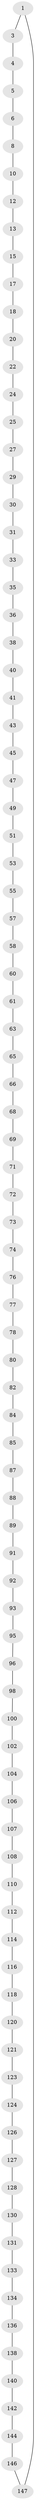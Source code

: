 // original degree distribution, {2: 1.0}
// Generated by graph-tools (version 1.1) at 2025/11/02/27/25 16:11:39]
// undirected, 91 vertices, 91 edges
graph export_dot {
graph [start="1"]
  node [color=gray90,style=filled];
  1 [super="+2"];
  3;
  4;
  5;
  6 [super="+7"];
  8 [super="+9"];
  10 [super="+11"];
  12;
  13 [super="+14"];
  15 [super="+16"];
  17;
  18 [super="+19"];
  20 [super="+21"];
  22 [super="+23"];
  24;
  25 [super="+26"];
  27 [super="+28"];
  29;
  30;
  31 [super="+32"];
  33 [super="+34"];
  35;
  36 [super="+37"];
  38 [super="+39"];
  40;
  41 [super="+42"];
  43 [super="+44"];
  45 [super="+46"];
  47 [super="+48"];
  49 [super="+50"];
  51 [super="+52"];
  53 [super="+54"];
  55 [super="+56"];
  57;
  58 [super="+59"];
  60;
  61 [super="+62"];
  63 [super="+64"];
  65;
  66 [super="+67"];
  68;
  69 [super="+70"];
  71;
  72;
  73;
  74 [super="+75"];
  76;
  77;
  78 [super="+79"];
  80 [super="+81"];
  82 [super="+83"];
  84;
  85 [super="+86"];
  87;
  88;
  89 [super="+90"];
  91;
  92;
  93 [super="+94"];
  95;
  96 [super="+97"];
  98 [super="+99"];
  100 [super="+101"];
  102 [super="+103"];
  104 [super="+105"];
  106;
  107;
  108 [super="+109"];
  110 [super="+111"];
  112 [super="+113"];
  114 [super="+115"];
  116 [super="+117"];
  118 [super="+119"];
  120;
  121 [super="+122"];
  123;
  124 [super="+125"];
  126;
  127;
  128 [super="+129"];
  130;
  131 [super="+132"];
  133;
  134 [super="+135"];
  136 [super="+137"];
  138 [super="+139"];
  140 [super="+141"];
  142 [super="+143"];
  144 [super="+145"];
  146;
  147 [super="+148"];
  1 -- 147;
  1 -- 3;
  3 -- 4;
  4 -- 5;
  5 -- 6;
  6 -- 8;
  8 -- 10;
  10 -- 12;
  12 -- 13;
  13 -- 15;
  15 -- 17;
  17 -- 18;
  18 -- 20;
  20 -- 22;
  22 -- 24;
  24 -- 25;
  25 -- 27;
  27 -- 29;
  29 -- 30;
  30 -- 31;
  31 -- 33;
  33 -- 35;
  35 -- 36;
  36 -- 38;
  38 -- 40;
  40 -- 41;
  41 -- 43;
  43 -- 45;
  45 -- 47;
  47 -- 49;
  49 -- 51;
  51 -- 53;
  53 -- 55;
  55 -- 57;
  57 -- 58;
  58 -- 60;
  60 -- 61;
  61 -- 63;
  63 -- 65;
  65 -- 66;
  66 -- 68;
  68 -- 69;
  69 -- 71;
  71 -- 72;
  72 -- 73;
  73 -- 74;
  74 -- 76;
  76 -- 77;
  77 -- 78;
  78 -- 80;
  80 -- 82;
  82 -- 84;
  84 -- 85;
  85 -- 87;
  87 -- 88;
  88 -- 89;
  89 -- 91;
  91 -- 92;
  92 -- 93;
  93 -- 95;
  95 -- 96;
  96 -- 98;
  98 -- 100;
  100 -- 102;
  102 -- 104;
  104 -- 106;
  106 -- 107;
  107 -- 108;
  108 -- 110;
  110 -- 112;
  112 -- 114;
  114 -- 116;
  116 -- 118;
  118 -- 120;
  120 -- 121;
  121 -- 123;
  123 -- 124;
  124 -- 126;
  126 -- 127;
  127 -- 128;
  128 -- 130;
  130 -- 131;
  131 -- 133;
  133 -- 134;
  134 -- 136;
  136 -- 138;
  138 -- 140;
  140 -- 142;
  142 -- 144;
  144 -- 146;
  146 -- 147;
}
